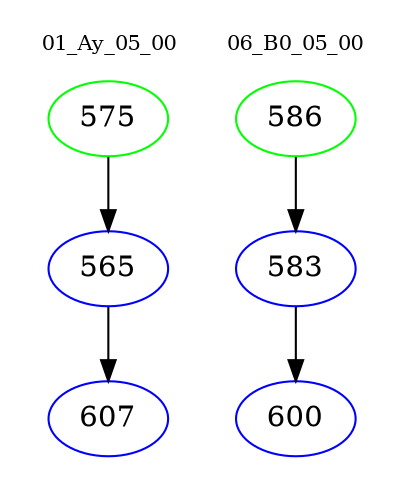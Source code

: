 digraph{
subgraph cluster_0 {
color = white
label = "01_Ay_05_00";
fontsize=10;
T0_575 [label="575", color="green"]
T0_575 -> T0_565 [color="black"]
T0_565 [label="565", color="blue"]
T0_565 -> T0_607 [color="black"]
T0_607 [label="607", color="blue"]
}
subgraph cluster_1 {
color = white
label = "06_B0_05_00";
fontsize=10;
T1_586 [label="586", color="green"]
T1_586 -> T1_583 [color="black"]
T1_583 [label="583", color="blue"]
T1_583 -> T1_600 [color="black"]
T1_600 [label="600", color="blue"]
}
}
